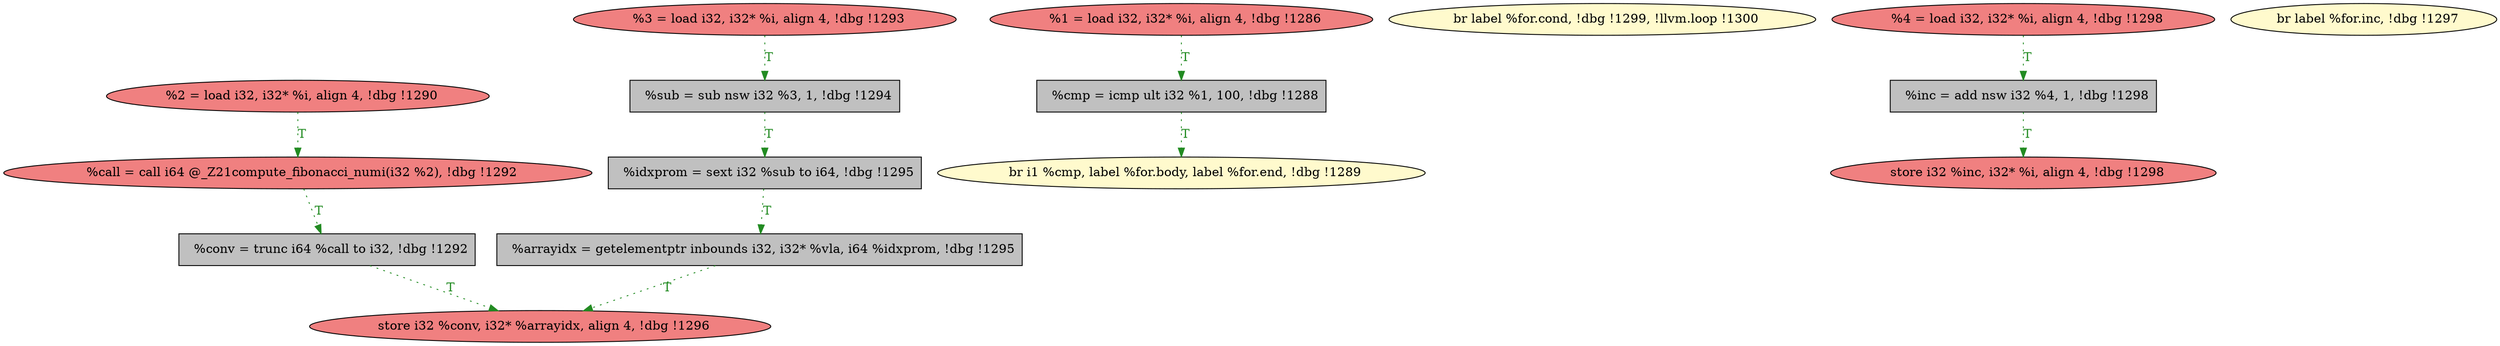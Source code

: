 
digraph G {


node569 [fillcolor=grey,label="  %idxprom = sext i32 %sub to i64, !dbg !1295",shape=rectangle,style=filled ]
node567 [fillcolor=lightcoral,label="  %1 = load i32, i32* %i, align 4, !dbg !1286",shape=ellipse,style=filled ]
node570 [fillcolor=lightcoral,label="  %call = call i64 @_Z21compute_fibonacci_numi(i32 %2), !dbg !1292",shape=ellipse,style=filled ]
node562 [fillcolor=lightcoral,label="  %3 = load i32, i32* %i, align 4, !dbg !1293",shape=ellipse,style=filled ]
node566 [fillcolor=lemonchiffon,label="  br i1 %cmp, label %for.body, label %for.end, !dbg !1289",shape=ellipse,style=filled ]
node561 [fillcolor=grey,label="  %arrayidx = getelementptr inbounds i32, i32* %vla, i64 %idxprom, !dbg !1295",shape=rectangle,style=filled ]
node568 [fillcolor=lightcoral,label="  %2 = load i32, i32* %i, align 4, !dbg !1290",shape=ellipse,style=filled ]
node563 [fillcolor=grey,label="  %cmp = icmp ult i32 %1, 100, !dbg !1288",shape=rectangle,style=filled ]
node556 [fillcolor=lemonchiffon,label="  br label %for.cond, !dbg !1299, !llvm.loop !1300",shape=ellipse,style=filled ]
node555 [fillcolor=lightcoral,label="  store i32 %inc, i32* %i, align 4, !dbg !1298",shape=ellipse,style=filled ]
node557 [fillcolor=grey,label="  %inc = add nsw i32 %4, 1, !dbg !1298",shape=rectangle,style=filled ]
node558 [fillcolor=lightcoral,label="  %4 = load i32, i32* %i, align 4, !dbg !1298",shape=ellipse,style=filled ]
node565 [fillcolor=lemonchiffon,label="  br label %for.inc, !dbg !1297",shape=ellipse,style=filled ]
node564 [fillcolor=grey,label="  %conv = trunc i64 %call to i32, !dbg !1292",shape=rectangle,style=filled ]
node559 [fillcolor=lightcoral,label="  store i32 %conv, i32* %arrayidx, align 4, !dbg !1296",shape=ellipse,style=filled ]
node560 [fillcolor=grey,label="  %sub = sub nsw i32 %3, 1, !dbg !1294",shape=rectangle,style=filled ]

node562->node560 [style=dotted,color=forestgreen,label="T",fontcolor=forestgreen ]
node568->node570 [style=dotted,color=forestgreen,label="T",fontcolor=forestgreen ]
node563->node566 [style=dotted,color=forestgreen,label="T",fontcolor=forestgreen ]
node561->node559 [style=dotted,color=forestgreen,label="T",fontcolor=forestgreen ]
node560->node569 [style=dotted,color=forestgreen,label="T",fontcolor=forestgreen ]
node557->node555 [style=dotted,color=forestgreen,label="T",fontcolor=forestgreen ]
node570->node564 [style=dotted,color=forestgreen,label="T",fontcolor=forestgreen ]
node564->node559 [style=dotted,color=forestgreen,label="T",fontcolor=forestgreen ]
node567->node563 [style=dotted,color=forestgreen,label="T",fontcolor=forestgreen ]
node569->node561 [style=dotted,color=forestgreen,label="T",fontcolor=forestgreen ]
node558->node557 [style=dotted,color=forestgreen,label="T",fontcolor=forestgreen ]


}
